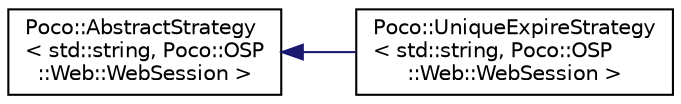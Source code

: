 digraph "Graphical Class Hierarchy"
{
 // LATEX_PDF_SIZE
  edge [fontname="Helvetica",fontsize="10",labelfontname="Helvetica",labelfontsize="10"];
  node [fontname="Helvetica",fontsize="10",shape=record];
  rankdir="LR";
  Node0 [label="Poco::AbstractStrategy\l\< std::string, Poco::OSP\l::Web::WebSession \>",height=0.2,width=0.4,color="black", fillcolor="white", style="filled",URL="$classPoco_1_1AbstractStrategy.html",tooltip=" "];
  Node0 -> Node1 [dir="back",color="midnightblue",fontsize="10",style="solid",fontname="Helvetica"];
  Node1 [label="Poco::UniqueExpireStrategy\l\< std::string, Poco::OSP\l::Web::WebSession \>",height=0.2,width=0.4,color="black", fillcolor="white", style="filled",URL="$classPoco_1_1UniqueExpireStrategy.html",tooltip=" "];
}
